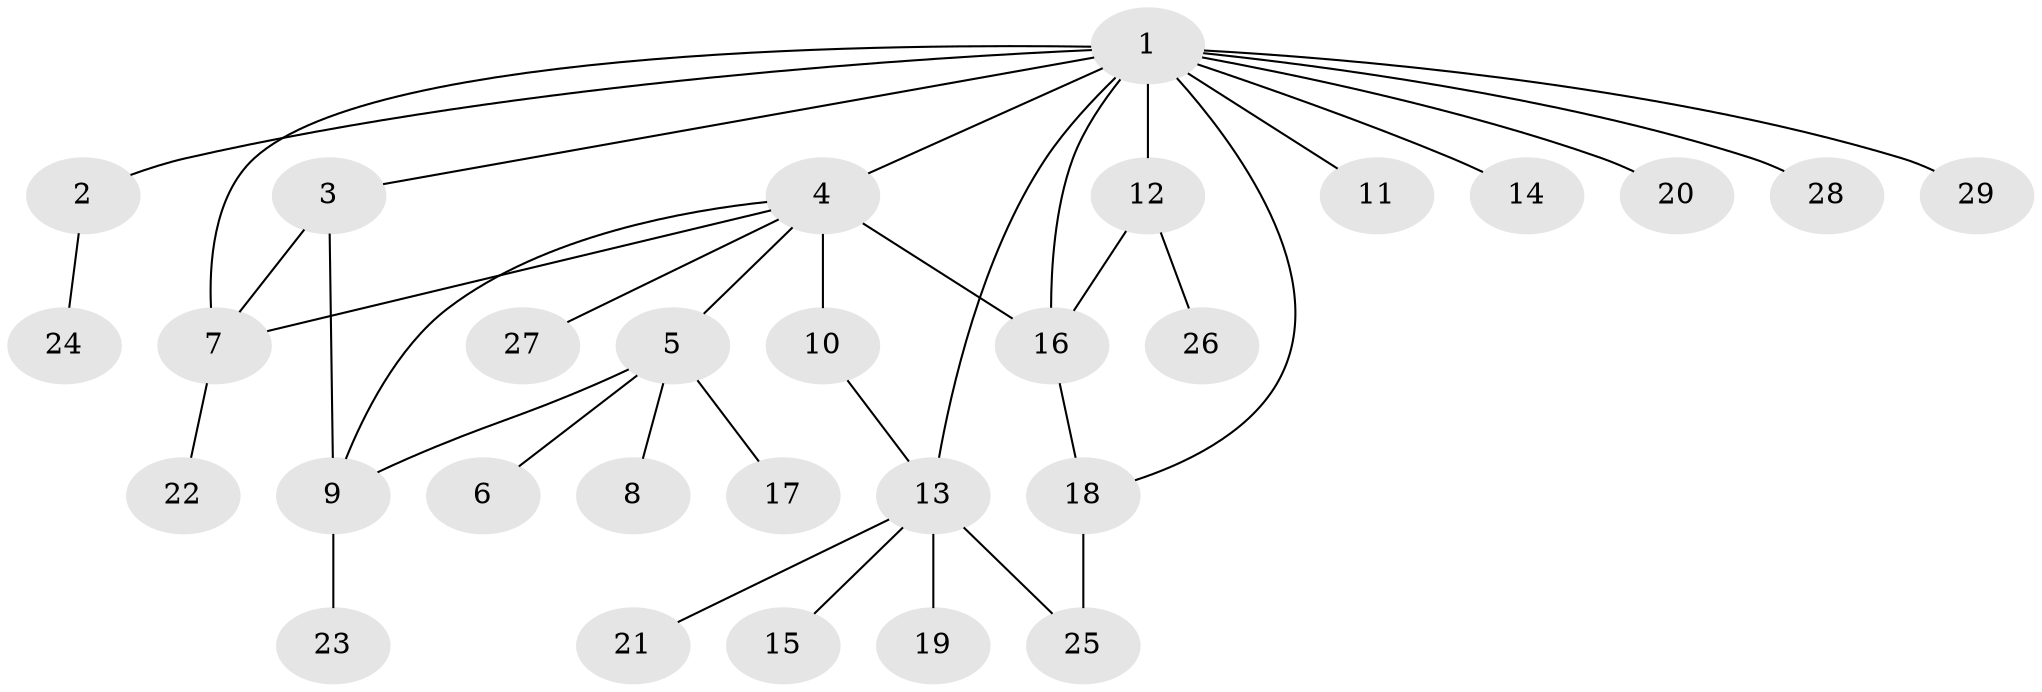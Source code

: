 // original degree distribution, {14: 0.01818181818181818, 2: 0.2545454545454545, 4: 0.03636363636363636, 12: 0.01818181818181818, 6: 0.03636363636363636, 1: 0.5636363636363636, 5: 0.01818181818181818, 7: 0.01818181818181818, 8: 0.01818181818181818, 3: 0.01818181818181818}
// Generated by graph-tools (version 1.1) at 2025/50/03/04/25 22:50:05]
// undirected, 29 vertices, 37 edges
graph export_dot {
  node [color=gray90,style=filled];
  1;
  2;
  3;
  4;
  5;
  6;
  7;
  8;
  9;
  10;
  11;
  12;
  13;
  14;
  15;
  16;
  17;
  18;
  19;
  20;
  21;
  22;
  23;
  24;
  25;
  26;
  27;
  28;
  29;
  1 -- 2 [weight=1.0];
  1 -- 3 [weight=1.0];
  1 -- 4 [weight=1.0];
  1 -- 7 [weight=1.0];
  1 -- 11 [weight=1.0];
  1 -- 12 [weight=1.0];
  1 -- 13 [weight=1.0];
  1 -- 14 [weight=1.0];
  1 -- 16 [weight=1.0];
  1 -- 18 [weight=1.0];
  1 -- 20 [weight=1.0];
  1 -- 28 [weight=1.0];
  1 -- 29 [weight=1.0];
  2 -- 24 [weight=1.0];
  3 -- 7 [weight=1.0];
  3 -- 9 [weight=1.0];
  4 -- 5 [weight=1.0];
  4 -- 7 [weight=1.0];
  4 -- 9 [weight=1.0];
  4 -- 10 [weight=5.0];
  4 -- 16 [weight=1.0];
  4 -- 27 [weight=1.0];
  5 -- 6 [weight=1.0];
  5 -- 8 [weight=1.0];
  5 -- 9 [weight=1.0];
  5 -- 17 [weight=1.0];
  7 -- 22 [weight=2.0];
  9 -- 23 [weight=2.0];
  10 -- 13 [weight=1.0];
  12 -- 16 [weight=1.0];
  12 -- 26 [weight=1.0];
  13 -- 15 [weight=1.0];
  13 -- 19 [weight=1.0];
  13 -- 21 [weight=1.0];
  13 -- 25 [weight=1.0];
  16 -- 18 [weight=5.0];
  18 -- 25 [weight=1.0];
}
